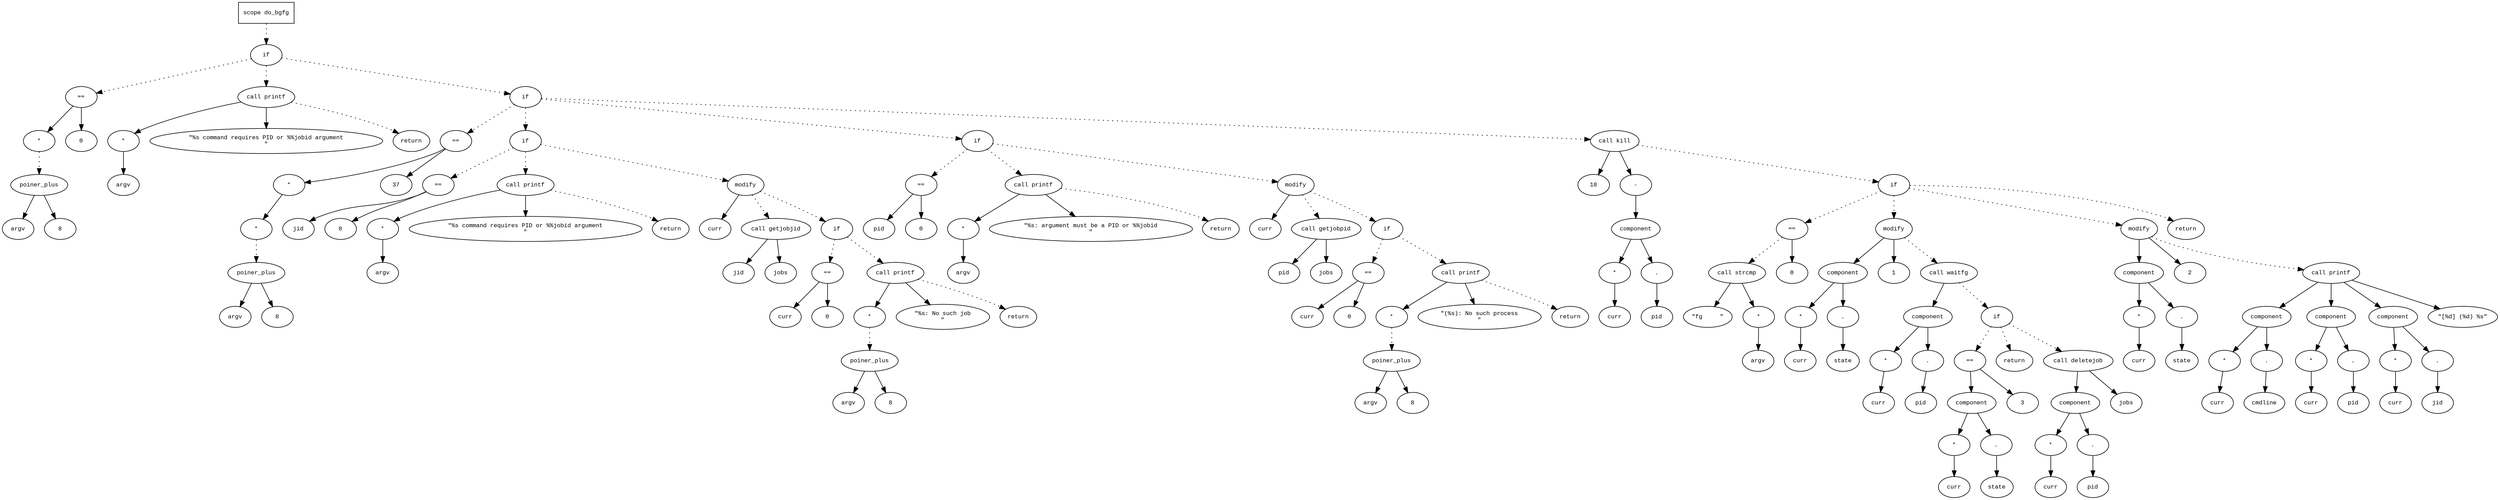 digraph AST {
  graph [fontname="Times New Roman",fontsize=10];
  node  [fontname="Courier New",fontsize=10];
  edge  [fontname="Times New Roman",fontsize=10];

  node1 [label="scope do_bgfg",shape=box];
  node2 [label="if",shape=ellipse];
  node1 -> node2 [style=dotted];
  node3 [label="==",shape=ellipse];
  node4 [label="*",shape=ellipse];
  node5 [label="poiner_plus",shape=ellipse];
  node6 [label="argv",shape=ellipse];
  node5 -> node6;
  node7 [label="8",shape=ellipse];
  node5 -> node7;
  node4 -> node5 [style=dotted];
  node3 -> node4;
  node8 [label="0",shape=ellipse];
  node3 -> node8;
  node2 -> node3 [style=dotted];
  node9 [label="call printf",shape=ellipse];
  node10 [label="*",shape=ellipse];
  node11 [label="argv",shape=ellipse];
  node10 -> node11;
  node9 -> node10;
  node12 [label="\"%s command requires PID or %%jobid argument
\"",shape=ellipse];
  node9 -> node12;
  node2 -> node9 [style=dotted];
  node13 [label="return",shape=ellipse];
  node9 -> node13 [style=dotted];
  node14 [label="if",shape=ellipse];
  node2 -> node14 [style=dotted];
  node15 [label="==",shape=ellipse];
  node16 [label="*",shape=ellipse];
  node17 [label="*",shape=ellipse];
  node18 [label="poiner_plus",shape=ellipse];
  node19 [label="argv",shape=ellipse];
  node18 -> node19;
  node20 [label="8",shape=ellipse];
  node18 -> node20;
  node17 -> node18 [style=dotted];
  node16 -> node17;
  node15 -> node16;
  node21 [label="37",shape=ellipse];
  node15 -> node21;
  node14 -> node15 [style=dotted];
  node22 [label="if",shape=ellipse];
  node14 -> node22 [style=dotted];
  node23 [label="==",shape=ellipse];
  node24 [label="jid",shape=ellipse];
  node23 -> node24;
  node25 [label="0",shape=ellipse];
  node23 -> node25;
  node22 -> node23 [style=dotted];
  node26 [label="call printf",shape=ellipse];
  node27 [label="*",shape=ellipse];
  node28 [label="argv",shape=ellipse];
  node27 -> node28;
  node26 -> node27;
  node29 [label="\"%s command requires PID or %%jobid argument
\"",shape=ellipse];
  node26 -> node29;
  node22 -> node26 [style=dotted];
  node30 [label="return",shape=ellipse];
  node26 -> node30 [style=dotted];
  node31 [label="modify",shape=ellipse];
  node32 [label="curr",shape=ellipse];
  node31 -> node32;
  node33 [label="call getjobjid",shape=ellipse];
  node34 [label="jid",shape=ellipse];
  node33 -> node34;
  node35 [label="jobs",shape=ellipse];
  node33 -> node35;
  node31 -> node33 [style=dotted];
  node22 -> node31 [style=dotted];
  node36 [label="if",shape=ellipse];
  node31 -> node36 [style=dotted];
  node37 [label="==",shape=ellipse];
  node38 [label="curr",shape=ellipse];
  node37 -> node38;
  node39 [label="0",shape=ellipse];
  node37 -> node39;
  node36 -> node37 [style=dotted];
  node40 [label="call printf",shape=ellipse];
  node41 [label="*",shape=ellipse];
  node42 [label="poiner_plus",shape=ellipse];
  node43 [label="argv",shape=ellipse];
  node42 -> node43;
  node44 [label="8",shape=ellipse];
  node42 -> node44;
  node41 -> node42 [style=dotted];
  node40 -> node41;
  node45 [label="\"%s: No such job
\"",shape=ellipse];
  node40 -> node45;
  node36 -> node40 [style=dotted];
  node46 [label="return",shape=ellipse];
  node40 -> node46 [style=dotted];
  node47 [label="if",shape=ellipse];
  node14 -> node47 [style=dotted];
  node48 [label="==",shape=ellipse];
  node49 [label="pid",shape=ellipse];
  node48 -> node49;
  node50 [label="0",shape=ellipse];
  node48 -> node50;
  node47 -> node48 [style=dotted];
  node51 [label="call printf",shape=ellipse];
  node52 [label="*",shape=ellipse];
  node53 [label="argv",shape=ellipse];
  node52 -> node53;
  node51 -> node52;
  node54 [label="\"%s: argument must be a PID or %%jobid
\"",shape=ellipse];
  node51 -> node54;
  node47 -> node51 [style=dotted];
  node55 [label="return",shape=ellipse];
  node51 -> node55 [style=dotted];
  node56 [label="modify",shape=ellipse];
  node57 [label="curr",shape=ellipse];
  node56 -> node57;
  node58 [label="call getjobpid",shape=ellipse];
  node59 [label="pid",shape=ellipse];
  node58 -> node59;
  node60 [label="jobs",shape=ellipse];
  node58 -> node60;
  node56 -> node58 [style=dotted];
  node47 -> node56 [style=dotted];
  node61 [label="if",shape=ellipse];
  node56 -> node61 [style=dotted];
  node62 [label="==",shape=ellipse];
  node63 [label="curr",shape=ellipse];
  node62 -> node63;
  node64 [label="0",shape=ellipse];
  node62 -> node64;
  node61 -> node62 [style=dotted];
  node65 [label="call printf",shape=ellipse];
  node66 [label="*",shape=ellipse];
  node67 [label="poiner_plus",shape=ellipse];
  node68 [label="argv",shape=ellipse];
  node67 -> node68;
  node69 [label="8",shape=ellipse];
  node67 -> node69;
  node66 -> node67 [style=dotted];
  node65 -> node66;
  node70 [label="\"(%s): No such process
\"",shape=ellipse];
  node65 -> node70;
  node61 -> node65 [style=dotted];
  node71 [label="return",shape=ellipse];
  node65 -> node71 [style=dotted];
  node72 [label="call kill",shape=ellipse];
  node73 [label="18",shape=ellipse];
  node72 -> node73;
  node74 [label="-",shape=ellipse];
  node75 [label="component",shape=ellipse];
  node74 -> node75;
  node76 [label="*",shape=ellipse];
  node77 [label="curr",shape=ellipse];
  node76 -> node77;
  node75 -> node76;
  node78 [label=".",shape=ellipse];
  node75 -> node78;
  node79 [label="pid",shape=ellipse];
  node78 -> node79;
  node72 -> node74;
  node14 -> node72 [style=dotted];
  node80 [label="if",shape=ellipse];
  node72 -> node80 [style=dotted];
  node81 [label="==",shape=ellipse];
  node82 [label="call strcmp",shape=ellipse];
  node83 [label="\"fg     \"",shape=ellipse];
  node82 -> node83;
  node84 [label="*",shape=ellipse];
  node85 [label="argv",shape=ellipse];
  node84 -> node85;
  node82 -> node84;
  node81 -> node82 [style=dotted];
  node86 [label="0",shape=ellipse];
  node81 -> node86;
  node80 -> node81 [style=dotted];
  node87 [label="modify",shape=ellipse];
  node88 [label="component",shape=ellipse];
  node87 -> node88;
  node89 [label="*",shape=ellipse];
  node90 [label="curr",shape=ellipse];
  node89 -> node90;
  node88 -> node89;
  node91 [label=".",shape=ellipse];
  node88 -> node91;
  node92 [label="state",shape=ellipse];
  node91 -> node92;
  node93 [label="1",shape=ellipse];
  node87 -> node93;
  node80 -> node87 [style=dotted];
  node94 [label="call waitfg",shape=ellipse];
  node95 [label="component",shape=ellipse];
  node94 -> node95;
  node96 [label="*",shape=ellipse];
  node97 [label="curr",shape=ellipse];
  node96 -> node97;
  node95 -> node96;
  node98 [label=".",shape=ellipse];
  node95 -> node98;
  node99 [label="pid",shape=ellipse];
  node98 -> node99;
  node87 -> node94 [style=dotted];
  node100 [label="if",shape=ellipse];
  node94 -> node100 [style=dotted];
  node101 [label="==",shape=ellipse];
  node102 [label="component",shape=ellipse];
  node101 -> node102;
  node103 [label="*",shape=ellipse];
  node104 [label="curr",shape=ellipse];
  node103 -> node104;
  node102 -> node103;
  node105 [label=".",shape=ellipse];
  node102 -> node105;
  node106 [label="state",shape=ellipse];
  node105 -> node106;
  node107 [label="3",shape=ellipse];
  node101 -> node107;
  node100 -> node101 [style=dotted];
  node108 [label="return",shape=ellipse];
  node100 -> node108 [style=dotted];
  node109 [label="call deletejob",shape=ellipse];
  node110 [label="component",shape=ellipse];
  node109 -> node110;
  node111 [label="*",shape=ellipse];
  node112 [label="curr",shape=ellipse];
  node111 -> node112;
  node110 -> node111;
  node113 [label=".",shape=ellipse];
  node110 -> node113;
  node114 [label="pid",shape=ellipse];
  node113 -> node114;
  node115 [label="jobs",shape=ellipse];
  node109 -> node115;
  node100 -> node109 [style=dotted];
  node116 [label="modify",shape=ellipse];
  node117 [label="component",shape=ellipse];
  node116 -> node117;
  node118 [label="*",shape=ellipse];
  node119 [label="curr",shape=ellipse];
  node118 -> node119;
  node117 -> node118;
  node120 [label=".",shape=ellipse];
  node117 -> node120;
  node121 [label="state",shape=ellipse];
  node120 -> node121;
  node122 [label="2",shape=ellipse];
  node116 -> node122;
  node80 -> node116 [style=dotted];
  node123 [label="call printf",shape=ellipse];
  node124 [label="component",shape=ellipse];
  node123 -> node124;
  node125 [label="*",shape=ellipse];
  node126 [label="curr",shape=ellipse];
  node125 -> node126;
  node124 -> node125;
  node127 [label=".",shape=ellipse];
  node124 -> node127;
  node128 [label="cmdline",shape=ellipse];
  node127 -> node128;
  node129 [label="component",shape=ellipse];
  node123 -> node129;
  node130 [label="*",shape=ellipse];
  node131 [label="curr",shape=ellipse];
  node130 -> node131;
  node129 -> node130;
  node132 [label=".",shape=ellipse];
  node129 -> node132;
  node133 [label="pid",shape=ellipse];
  node132 -> node133;
  node134 [label="component",shape=ellipse];
  node123 -> node134;
  node135 [label="*",shape=ellipse];
  node136 [label="curr",shape=ellipse];
  node135 -> node136;
  node134 -> node135;
  node137 [label=".",shape=ellipse];
  node134 -> node137;
  node138 [label="jid",shape=ellipse];
  node137 -> node138;
  node139 [label="\"[%d] (%d) %s\"",shape=ellipse];
  node123 -> node139;
  node116 -> node123 [style=dotted];
  node140 [label="return",shape=ellipse];
  node80 -> node140 [style=dotted];
} 